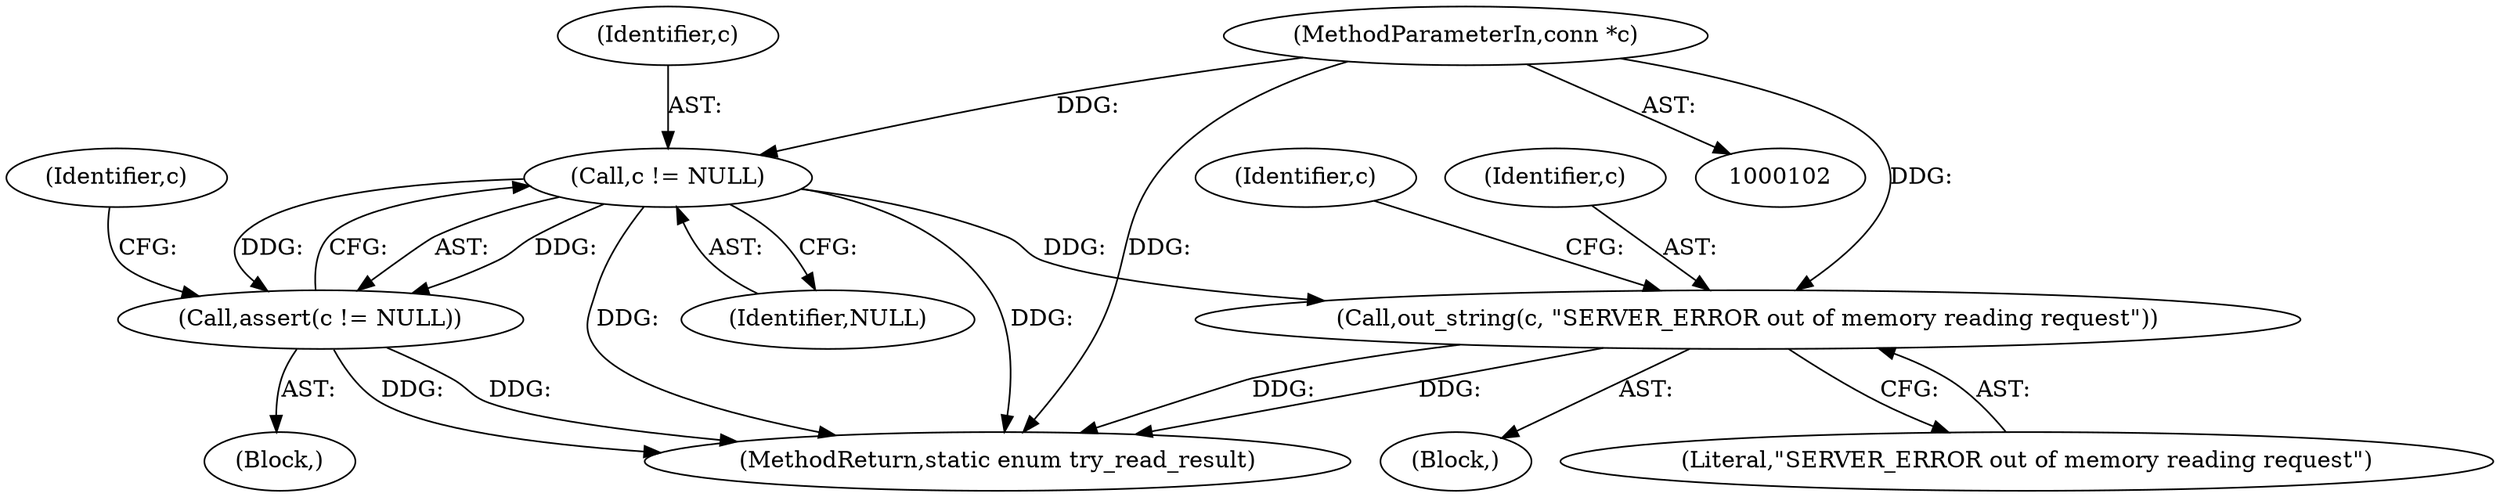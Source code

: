 digraph "0_memcached_75cc83685e103bc8ba380a57468c8f04413033f9_0@pointer" {
"1000103" [label="(MethodParameterIn,conn *c)"];
"1000115" [label="(Call,c != NULL)"];
"1000114" [label="(Call,assert(c != NULL))"];
"1000201" [label="(Call,out_string(c, \"SERVER_ERROR out of memory reading request\"))"];
"1000186" [label="(Block,)"];
"1000114" [label="(Call,assert(c != NULL))"];
"1000117" [label="(Identifier,NULL)"];
"1000325" [label="(MethodReturn,static enum try_read_result)"];
"1000203" [label="(Literal,\"SERVER_ERROR out of memory reading request\")"];
"1000116" [label="(Identifier,c)"];
"1000206" [label="(Identifier,c)"];
"1000201" [label="(Call,out_string(c, \"SERVER_ERROR out of memory reading request\"))"];
"1000115" [label="(Call,c != NULL)"];
"1000121" [label="(Identifier,c)"];
"1000202" [label="(Identifier,c)"];
"1000103" [label="(MethodParameterIn,conn *c)"];
"1000104" [label="(Block,)"];
"1000103" -> "1000102"  [label="AST: "];
"1000103" -> "1000325"  [label="DDG: "];
"1000103" -> "1000115"  [label="DDG: "];
"1000103" -> "1000201"  [label="DDG: "];
"1000115" -> "1000114"  [label="AST: "];
"1000115" -> "1000117"  [label="CFG: "];
"1000116" -> "1000115"  [label="AST: "];
"1000117" -> "1000115"  [label="AST: "];
"1000114" -> "1000115"  [label="CFG: "];
"1000115" -> "1000325"  [label="DDG: "];
"1000115" -> "1000325"  [label="DDG: "];
"1000115" -> "1000114"  [label="DDG: "];
"1000115" -> "1000114"  [label="DDG: "];
"1000115" -> "1000201"  [label="DDG: "];
"1000114" -> "1000104"  [label="AST: "];
"1000121" -> "1000114"  [label="CFG: "];
"1000114" -> "1000325"  [label="DDG: "];
"1000114" -> "1000325"  [label="DDG: "];
"1000201" -> "1000186"  [label="AST: "];
"1000201" -> "1000203"  [label="CFG: "];
"1000202" -> "1000201"  [label="AST: "];
"1000203" -> "1000201"  [label="AST: "];
"1000206" -> "1000201"  [label="CFG: "];
"1000201" -> "1000325"  [label="DDG: "];
"1000201" -> "1000325"  [label="DDG: "];
}
